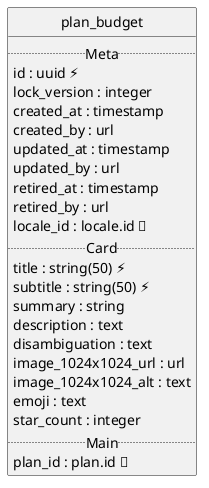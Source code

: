 @startuml uml
skinparam monochrome true
skinparam linetype ortho
hide circle

entity plan_budget {
  .. Meta ..
  id : uuid ⚡
  lock_version : integer
  created_at : timestamp
  created_by : url
  updated_at : timestamp
  updated_by : url
  retired_at : timestamp
  retired_by : url
  locale_id : locale.id 🔑
  .. Card ..
  title : string(50) ⚡
  subtitle : string(50) ⚡
  summary : string
  description : text
  disambiguation : text
  image_1024x1024_url : url
  image_1024x1024_alt : text
  emoji : text
  star_count : integer
  .. Main ..
  plan_id : plan.id 🔑
}

@enduml
